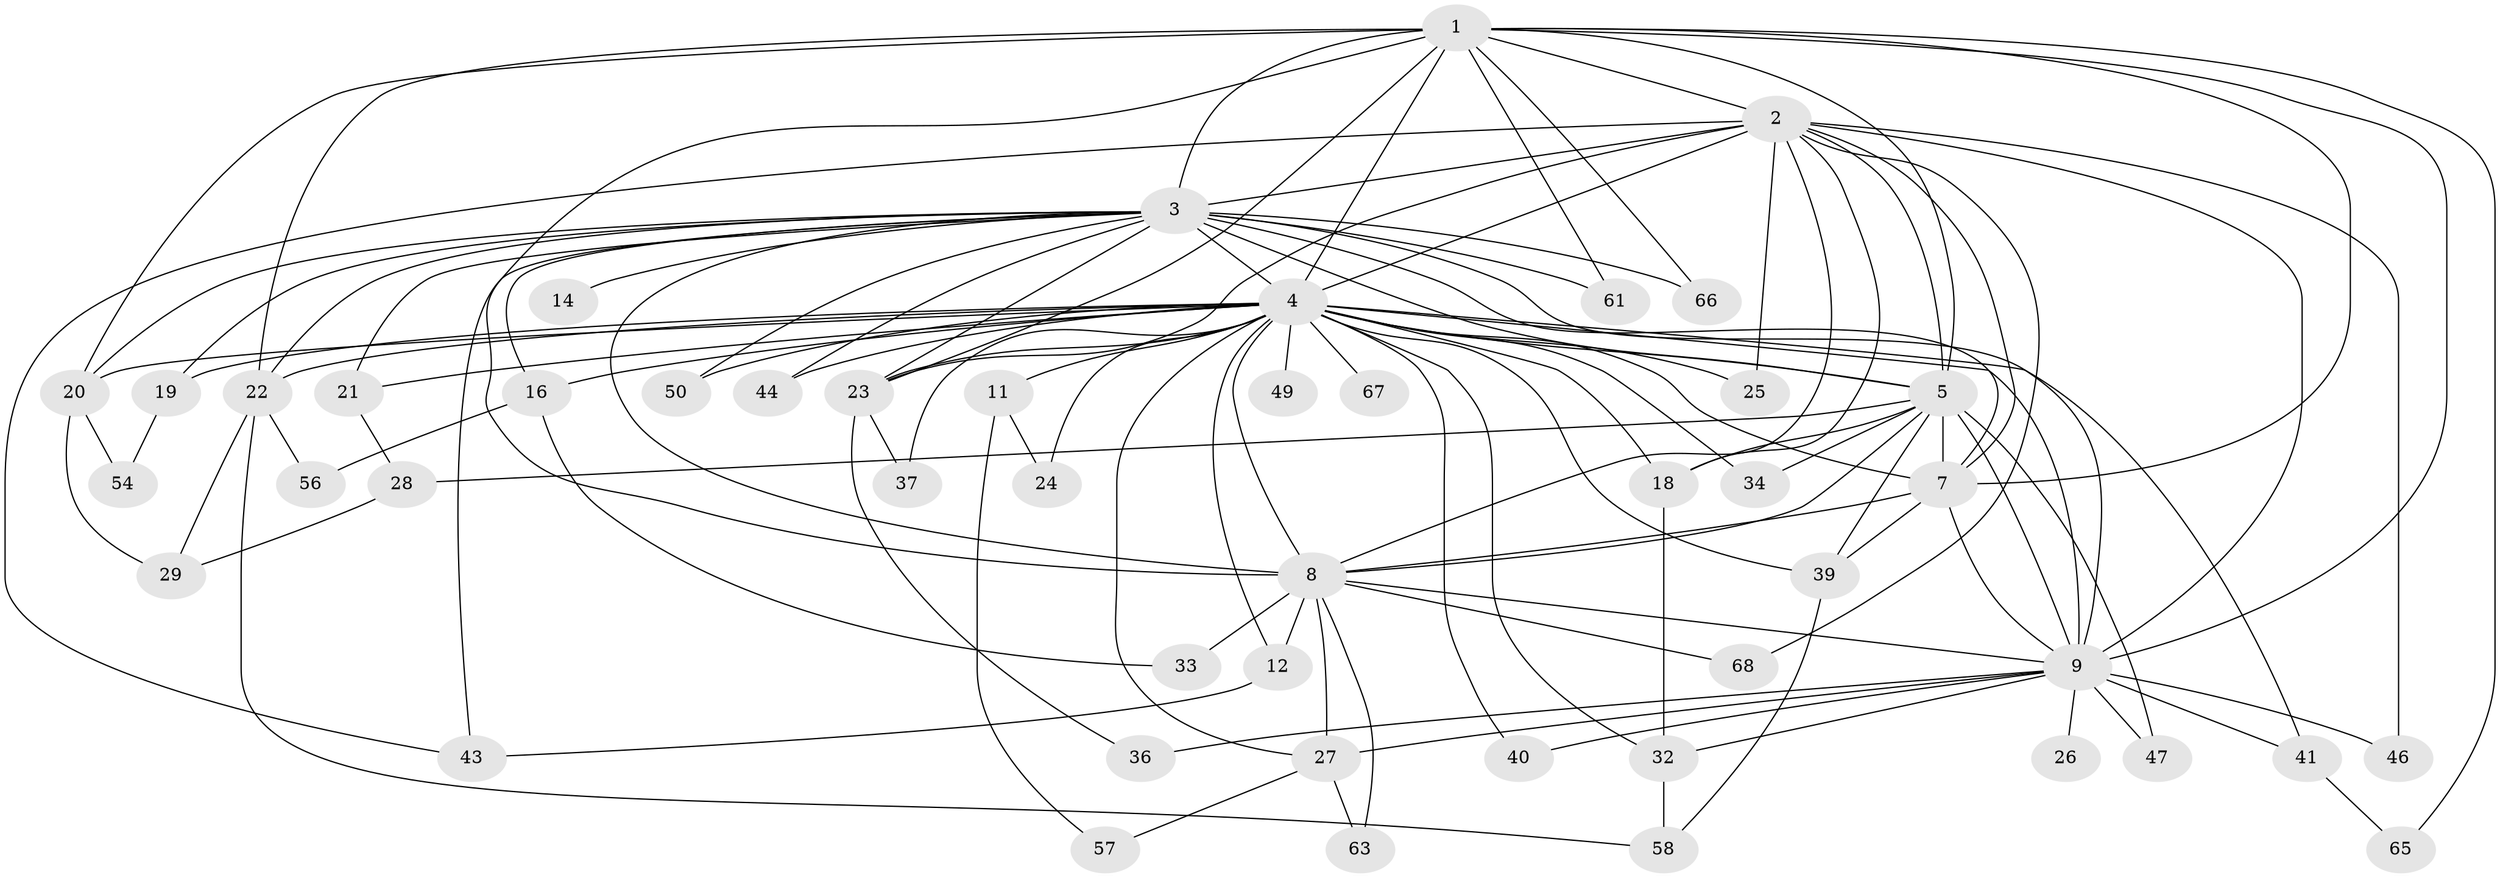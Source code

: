 // Generated by graph-tools (version 1.1) at 2025/23/03/03/25 07:23:47]
// undirected, 48 vertices, 114 edges
graph export_dot {
graph [start="1"]
  node [color=gray90,style=filled];
  1 [super="+13"];
  2 [super="+51"];
  3 [super="+10"];
  4 [super="+6"];
  5 [super="+17"];
  7 [super="+38"];
  8;
  9 [super="+15"];
  11;
  12;
  14;
  16 [super="+64"];
  18 [super="+55"];
  19;
  20 [super="+31"];
  21;
  22 [super="+52"];
  23 [super="+30"];
  24;
  25 [super="+35"];
  26;
  27 [super="+45"];
  28;
  29 [super="+42"];
  32 [super="+48"];
  33;
  34;
  36;
  37;
  39 [super="+53"];
  40;
  41;
  43 [super="+62"];
  44;
  46;
  47;
  49;
  50 [super="+59"];
  54;
  56;
  57;
  58 [super="+60"];
  61;
  63;
  65;
  66;
  67;
  68;
  1 -- 2;
  1 -- 3 [weight=2];
  1 -- 4 [weight=2];
  1 -- 5 [weight=2];
  1 -- 7;
  1 -- 8;
  1 -- 9;
  1 -- 20;
  1 -- 22;
  1 -- 23;
  1 -- 61;
  1 -- 65;
  1 -- 66;
  2 -- 3 [weight=2];
  2 -- 4 [weight=2];
  2 -- 5;
  2 -- 7;
  2 -- 8;
  2 -- 9;
  2 -- 18;
  2 -- 25 [weight=2];
  2 -- 46;
  2 -- 43;
  2 -- 68;
  2 -- 23;
  3 -- 4 [weight=4];
  3 -- 5 [weight=2];
  3 -- 7 [weight=2];
  3 -- 8 [weight=2];
  3 -- 9 [weight=2];
  3 -- 19;
  3 -- 20;
  3 -- 22;
  3 -- 23;
  3 -- 43;
  3 -- 44;
  3 -- 50;
  3 -- 66;
  3 -- 14;
  3 -- 16;
  3 -- 21;
  3 -- 61;
  4 -- 5 [weight=3];
  4 -- 7 [weight=3];
  4 -- 8 [weight=2];
  4 -- 9 [weight=2];
  4 -- 11 [weight=2];
  4 -- 12;
  4 -- 21;
  4 -- 27;
  4 -- 34;
  4 -- 39;
  4 -- 49 [weight=2];
  4 -- 67;
  4 -- 16 [weight=2];
  4 -- 18;
  4 -- 19;
  4 -- 22;
  4 -- 24;
  4 -- 25;
  4 -- 37;
  4 -- 40;
  4 -- 41;
  4 -- 44;
  4 -- 50 [weight=2];
  4 -- 20;
  4 -- 23;
  4 -- 32;
  5 -- 7;
  5 -- 8;
  5 -- 9 [weight=2];
  5 -- 28;
  5 -- 34;
  5 -- 39;
  5 -- 47;
  5 -- 18;
  7 -- 8;
  7 -- 9;
  7 -- 39;
  8 -- 9;
  8 -- 12;
  8 -- 33;
  8 -- 63;
  8 -- 68;
  8 -- 27;
  9 -- 32;
  9 -- 40;
  9 -- 41;
  9 -- 46;
  9 -- 36;
  9 -- 26;
  9 -- 27;
  9 -- 47;
  11 -- 24;
  11 -- 57;
  12 -- 43;
  16 -- 33;
  16 -- 56;
  18 -- 32;
  19 -- 54;
  20 -- 29;
  20 -- 54;
  21 -- 28;
  22 -- 29;
  22 -- 56;
  22 -- 58;
  23 -- 36;
  23 -- 37;
  27 -- 57;
  27 -- 63;
  28 -- 29;
  32 -- 58;
  39 -- 58;
  41 -- 65;
}
